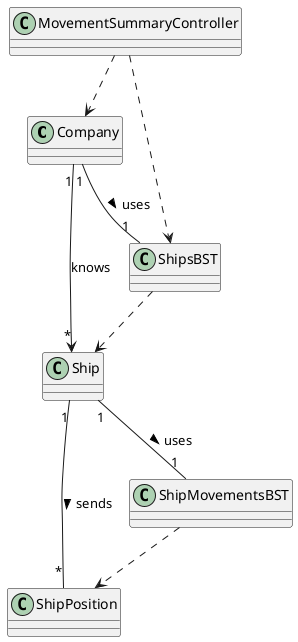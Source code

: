 @startuml
skinparam classAttributeIconSize 0

class Company{

}

class Ship {

}

class ShipsBST{

}

class ShipPosition{
}

class ShipMovementsBST {
}


class MovementSummaryController {

}


MovementSummaryController ..> Company
MovementSummaryController ..> ShipsBST
Company "1" --> "*" Ship : knows
Company "1" -- "1" ShipsBST : uses >
ShipsBST ..> Ship
Ship "1" -- "*" ShipPosition : sends >
Ship "1" -- "1" ShipMovementsBST : uses >
ShipMovementsBST ..> ShipPosition
@enduml
